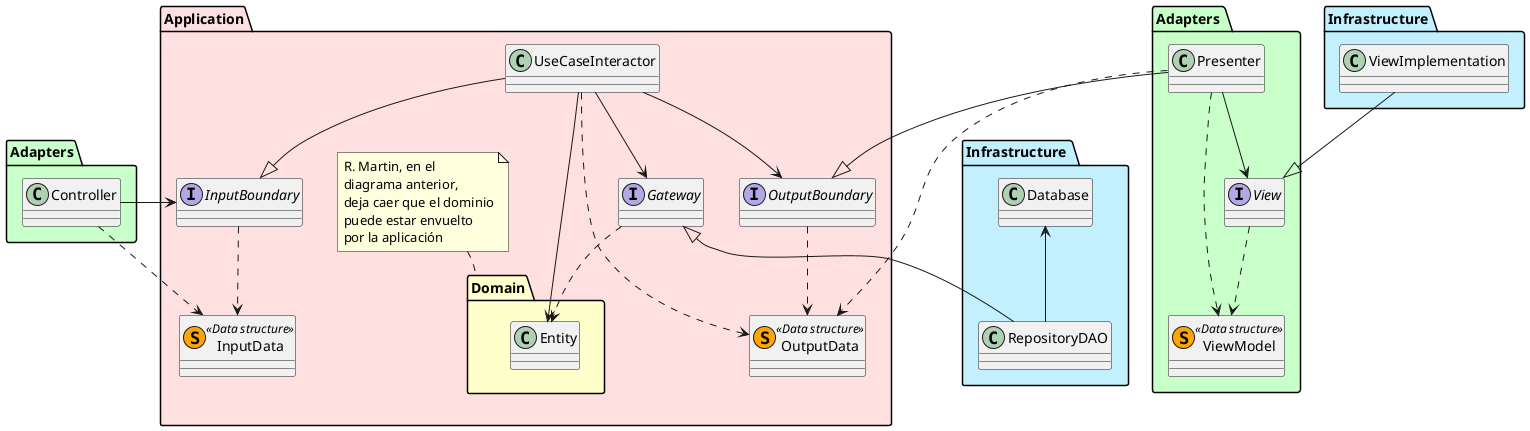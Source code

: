 @startuml
'https://plantuml.com/class-diagram

package Application #Implementation
{
    package Domain #Business
    {
        class Entity
    }
    note top of Domain
    R. Martin, en el
    diagrama anterior,
    deja caer que el dominio
    puede estar envuelto
    por la aplicación
    end note

    UseCaseInteractor --> Entity
    
    UseCaseInteractor --|> InputBoundary 
    
    UseCaseInteractor ..> OutputData
    UseCaseInteractor --> OutputBoundary
   
    UseCaseInteractor --> Gateway
    
    interface InputBoundary
    interface OutputBoundary
    
    InputBoundary ..> InputData
    OutputBoundary ..> OutputData
    
    class InputData << (S, orange) Data structure>>
    class OutputData << (S, orange) Data structure>>
    
    interface Gateway
    Gateway ..> Entity
}

package "Infrastructure " #Application
{
    RepositoryDAO -u-|> Gateway
    RepositoryDAO -u-> Database    
}

package Adapters #Technology
{
    Controller .r.> InputData
    Controller -r-> InputBoundary
}

package Infrastructure #Application
{
    class ViewImplementation
}

package "Adapters " #Technology
{
    interface View
    ViewImplementation --|> View

    
    Presenter --|> OutputBoundary
    Presenter ..> OutputData
    
    Presenter ..> ViewModel
    Presenter --> View
    
    View ..> ViewModel
    
    class ViewModel << (S, orange) Data structure>>
}



@enduml